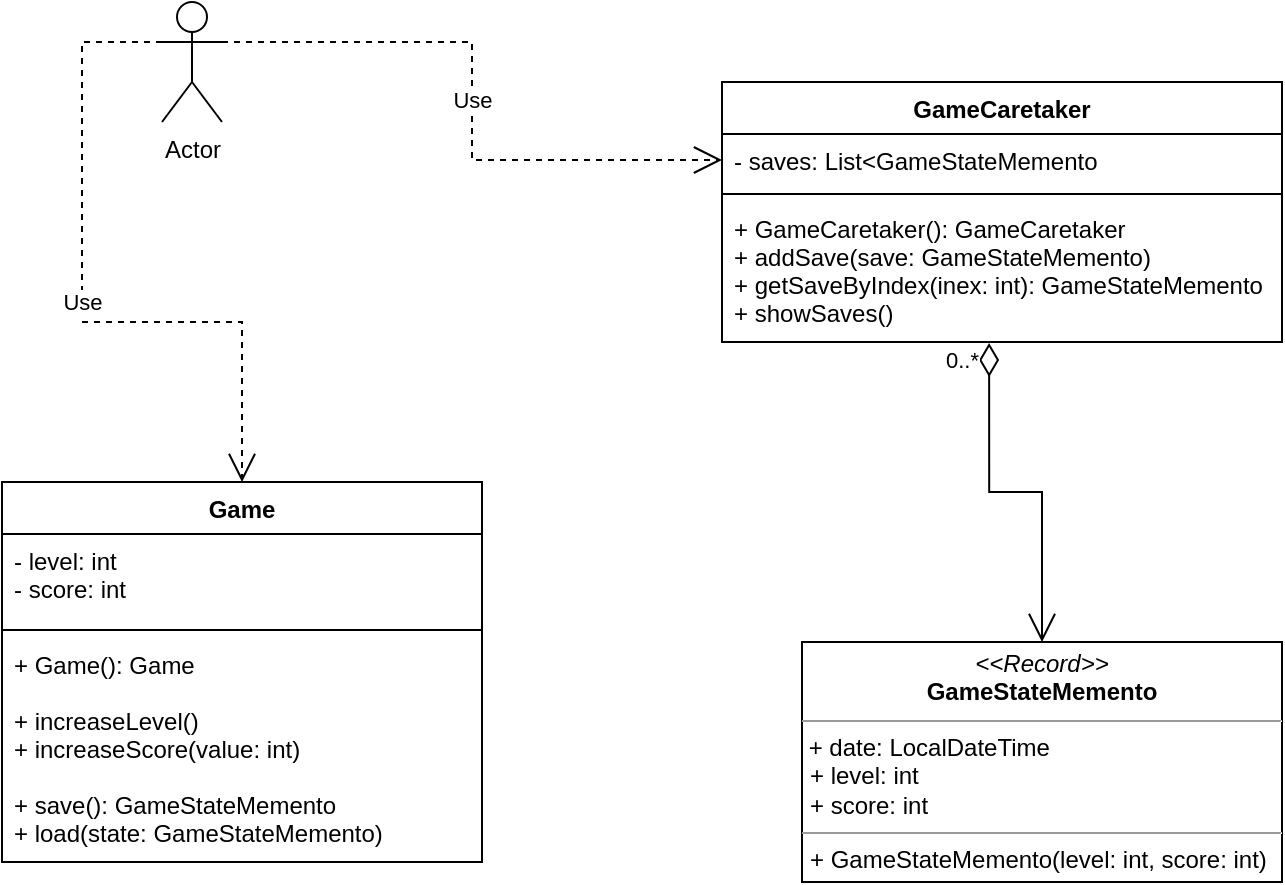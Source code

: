 <mxfile version="20.5.3" type="embed"><diagram id="23iRSUPoRavnBvh4doch" name="Page-1"><mxGraphModel dx="894" dy="700" grid="1" gridSize="10" guides="1" tooltips="1" connect="1" arrows="1" fold="1" page="1" pageScale="1" pageWidth="827" pageHeight="1169" math="0" shadow="0"><root><mxCell id="0"/><mxCell id="1" parent="0"/><mxCell id="7" value="&lt;p style=&quot;margin:0px;margin-top:4px;text-align:center;&quot;&gt;&lt;i&gt;&amp;lt;&amp;lt;Record&amp;gt;&amp;gt;&lt;/i&gt;&lt;br&gt;&lt;b&gt;GameStateMemento&lt;/b&gt;&lt;/p&gt;&lt;hr size=&quot;1&quot;&gt;&amp;nbsp;+ date: LocalDateTime&lt;br&gt;&lt;p style=&quot;margin:0px;margin-left:4px;&quot;&gt;+ level: int&lt;br&gt;+ score: int&lt;/p&gt;&lt;hr size=&quot;1&quot;&gt;&lt;p style=&quot;margin:0px;margin-left:4px;&quot;&gt;+ GameStateMemento(level: int, score: int)&lt;br&gt;&lt;br&gt;&lt;/p&gt;" style="verticalAlign=top;align=left;overflow=fill;fontSize=12;fontFamily=Helvetica;html=1;" parent="1" vertex="1"><mxGeometry x="480" y="400" width="240" height="120" as="geometry"/></mxCell><mxCell id="8" value="Game" style="swimlane;fontStyle=1;align=center;verticalAlign=top;childLayout=stackLayout;horizontal=1;startSize=26;horizontalStack=0;resizeParent=1;resizeParentMax=0;resizeLast=0;collapsible=1;marginBottom=0;" parent="1" vertex="1"><mxGeometry x="80" y="320" width="240" height="190" as="geometry"/></mxCell><mxCell id="9" value="- level: int&#10;- score: int" style="text;strokeColor=none;fillColor=none;align=left;verticalAlign=top;spacingLeft=4;spacingRight=4;overflow=hidden;rotatable=0;points=[[0,0.5],[1,0.5]];portConstraint=eastwest;" parent="8" vertex="1"><mxGeometry y="26" width="240" height="44" as="geometry"/></mxCell><mxCell id="10" value="" style="line;strokeWidth=1;fillColor=none;align=left;verticalAlign=middle;spacingTop=-1;spacingLeft=3;spacingRight=3;rotatable=0;labelPosition=right;points=[];portConstraint=eastwest;strokeColor=inherit;" parent="8" vertex="1"><mxGeometry y="70" width="240" height="8" as="geometry"/></mxCell><mxCell id="11" value="+ Game(): Game&#10;&#10;+ increaseLevel()&#10;+ increaseScore(value: int)&#10;&#10;+ save(): GameStateMemento&#10;+ load(state: GameStateMemento)" style="text;strokeColor=none;fillColor=none;align=left;verticalAlign=top;spacingLeft=4;spacingRight=4;overflow=hidden;rotatable=0;points=[[0,0.5],[1,0.5]];portConstraint=eastwest;" parent="8" vertex="1"><mxGeometry y="78" width="240" height="112" as="geometry"/></mxCell><mxCell id="12" value="GameCaretaker" style="swimlane;fontStyle=1;align=center;verticalAlign=top;childLayout=stackLayout;horizontal=1;startSize=26;horizontalStack=0;resizeParent=1;resizeParentMax=0;resizeLast=0;collapsible=1;marginBottom=0;" parent="1" vertex="1"><mxGeometry x="440" y="120" width="280" height="130" as="geometry"/></mxCell><mxCell id="13" value="- saves: List&lt;GameStateMemento" style="text;strokeColor=none;fillColor=none;align=left;verticalAlign=top;spacingLeft=4;spacingRight=4;overflow=hidden;rotatable=0;points=[[0,0.5],[1,0.5]];portConstraint=eastwest;" parent="12" vertex="1"><mxGeometry y="26" width="280" height="26" as="geometry"/></mxCell><mxCell id="14" value="" style="line;strokeWidth=1;fillColor=none;align=left;verticalAlign=middle;spacingTop=-1;spacingLeft=3;spacingRight=3;rotatable=0;labelPosition=right;points=[];portConstraint=eastwest;strokeColor=inherit;" parent="12" vertex="1"><mxGeometry y="52" width="280" height="8" as="geometry"/></mxCell><mxCell id="15" value="+ GameCaretaker(): GameCaretaker&#10;+ addSave(save: GameStateMemento)&#10;+ getSaveByIndex(inex: int): GameStateMemento&#10;+ showSaves()" style="text;strokeColor=none;fillColor=none;align=left;verticalAlign=top;spacingLeft=4;spacingRight=4;overflow=hidden;rotatable=0;points=[[0,0.5],[1,0.5]];portConstraint=eastwest;" parent="12" vertex="1"><mxGeometry y="60" width="280" height="70" as="geometry"/></mxCell><mxCell id="16" value="Actor" style="shape=umlActor;verticalLabelPosition=bottom;verticalAlign=top;html=1;outlineConnect=0;" parent="1" vertex="1"><mxGeometry x="160" y="80" width="30" height="60" as="geometry"/></mxCell><mxCell id="17" value="Use" style="endArrow=open;endSize=12;dashed=1;html=1;rounded=0;exitX=1;exitY=0.333;exitDx=0;exitDy=0;exitPerimeter=0;entryX=0;entryY=0.5;entryDx=0;entryDy=0;edgeStyle=orthogonalEdgeStyle;" parent="1" source="16" target="13" edge="1"><mxGeometry width="160" relative="1" as="geometry"><mxPoint x="510" y="270" as="sourcePoint"/><mxPoint x="670" y="270" as="targetPoint"/></mxGeometry></mxCell><mxCell id="18" value="Use" style="endArrow=open;endSize=12;dashed=1;html=1;rounded=0;exitX=0;exitY=0.333;exitDx=0;exitDy=0;exitPerimeter=0;entryX=0.5;entryY=0;entryDx=0;entryDy=0;edgeStyle=orthogonalEdgeStyle;" parent="1" source="16" target="8" edge="1"><mxGeometry width="160" relative="1" as="geometry"><mxPoint x="300" y="320" as="sourcePoint"/><mxPoint x="460" y="320" as="targetPoint"/><Array as="points"><mxPoint x="120" y="100"/><mxPoint x="120" y="240"/><mxPoint x="200" y="240"/></Array></mxGeometry></mxCell><mxCell id="19" value="0..*" style="endArrow=open;html=1;endSize=12;startArrow=diamondThin;startSize=14;startFill=0;edgeStyle=orthogonalEdgeStyle;align=left;verticalAlign=bottom;rounded=0;exitX=0.477;exitY=1.007;exitDx=0;exitDy=0;exitPerimeter=0;entryX=0.5;entryY=0;entryDx=0;entryDy=0;" parent="1" source="15" target="7" edge="1"><mxGeometry x="-0.809" y="-24" relative="1" as="geometry"><mxPoint x="430" y="370" as="sourcePoint"/><mxPoint x="590" y="370" as="targetPoint"/><mxPoint as="offset"/></mxGeometry></mxCell></root></mxGraphModel></diagram></mxfile>